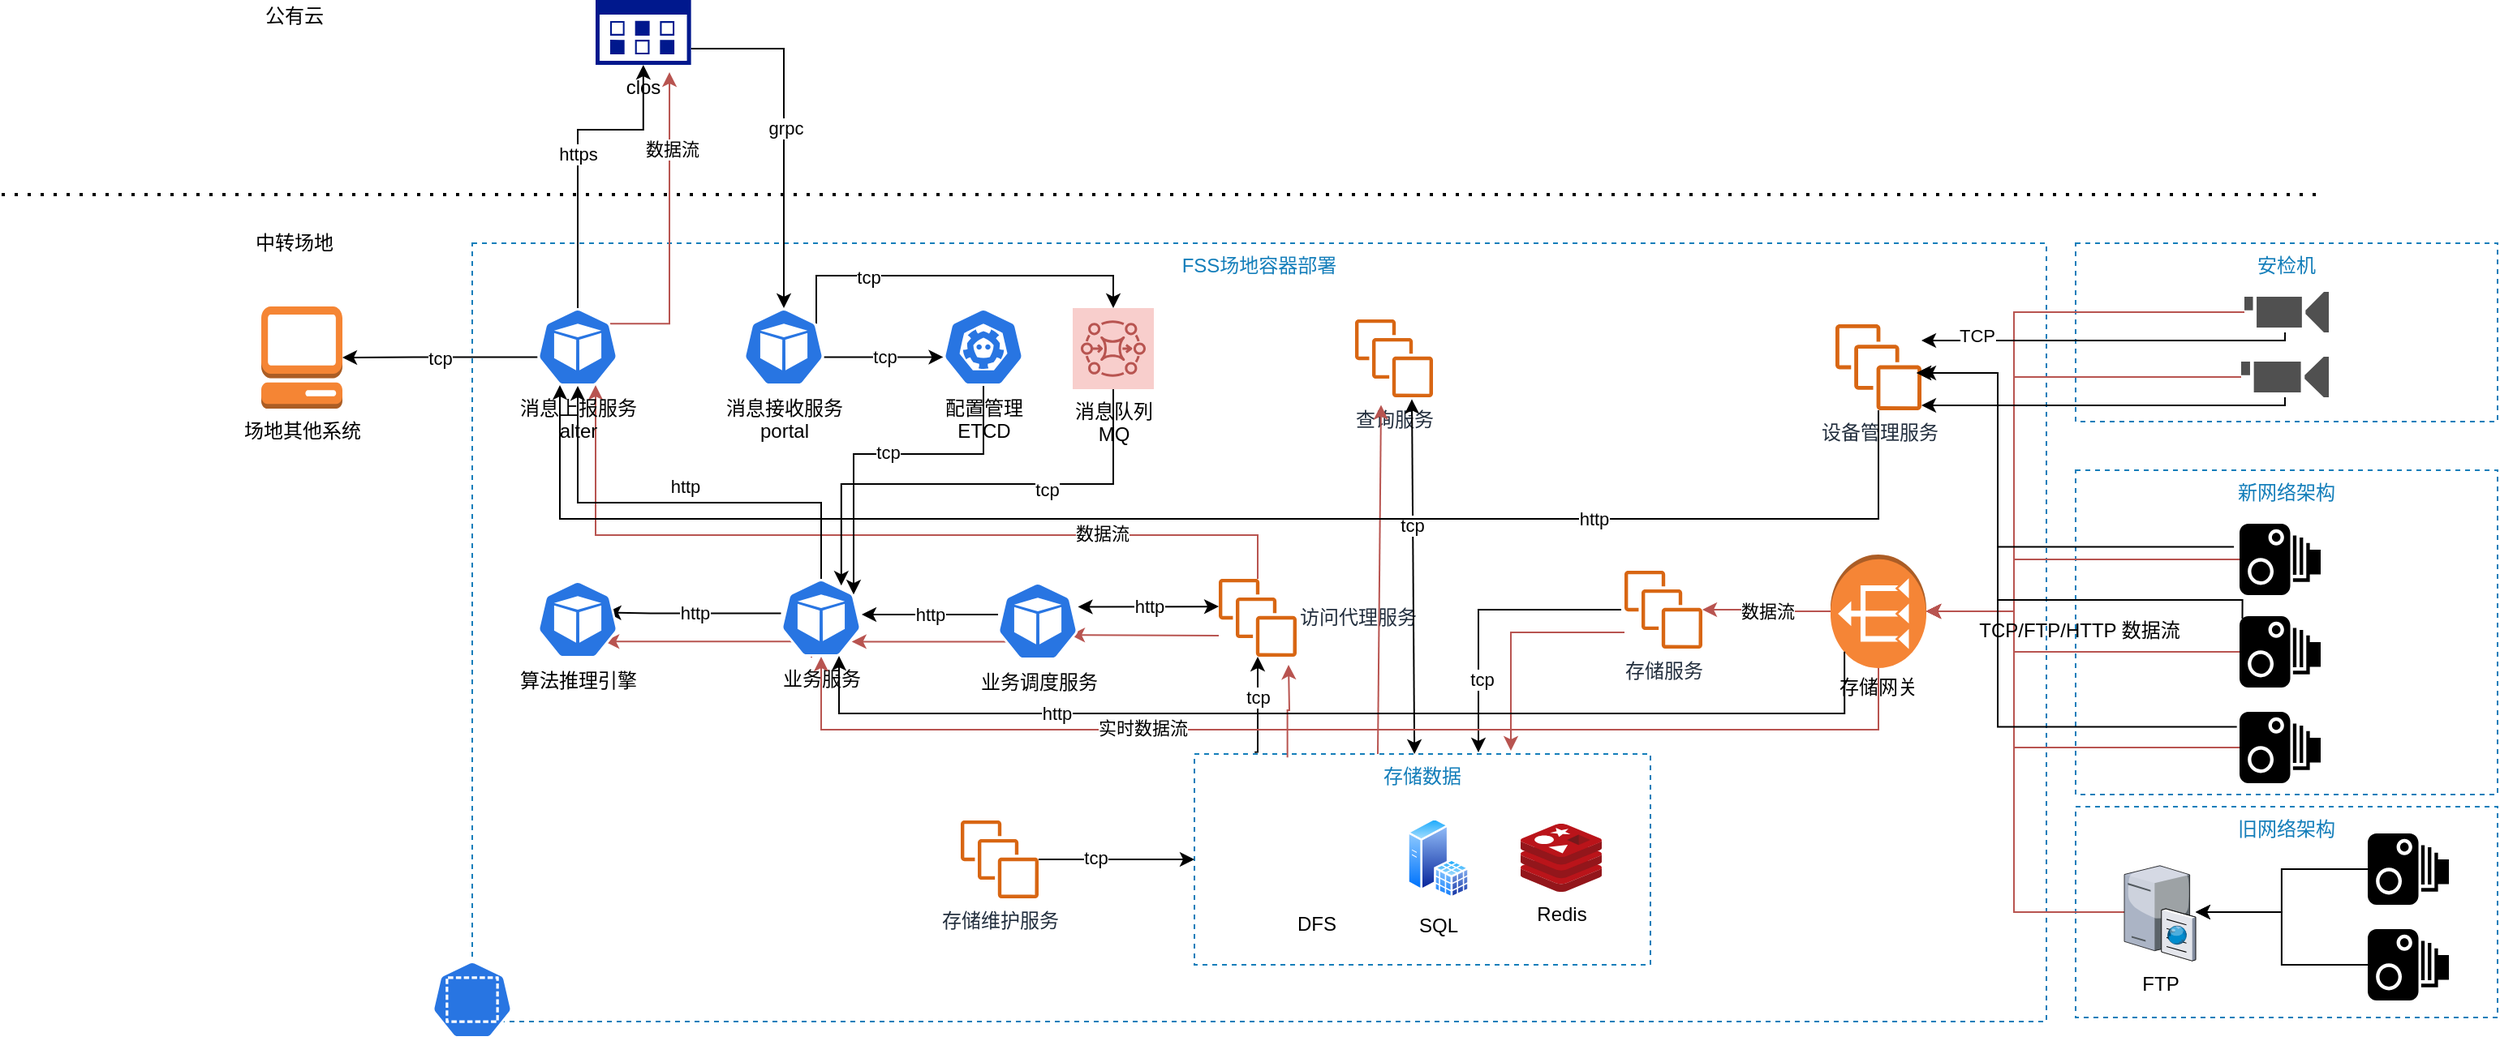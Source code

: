 <mxfile version="14.2.9" type="github">
  <diagram id="tSahE8HauLd_56ZxBlCN" name="Page-1">
    <mxGraphModel dx="2075" dy="1857" grid="1" gridSize="10" guides="1" tooltips="1" connect="1" arrows="1" fold="1" page="1" pageScale="1" pageWidth="827" pageHeight="1169" math="0" shadow="0">
      <root>
        <mxCell id="0" />
        <mxCell id="1" parent="0" />
        <mxCell id="pSXNC7oPqVaKM3YzNo9T-1" value="FSS场地容器部署" style="fillColor=none;strokeColor=#147EBA;dashed=1;verticalAlign=top;fontStyle=0;fontColor=#147EBA;" parent="1" vertex="1">
          <mxGeometry x="90" y="-890" width="970" height="480" as="geometry" />
        </mxCell>
        <mxCell id="pSXNC7oPqVaKM3YzNo9T-64" value="安检机" style="fillColor=none;strokeColor=#147EBA;dashed=1;verticalAlign=top;fontStyle=0;fontColor=#147EBA;" parent="1" vertex="1">
          <mxGeometry x="1078" y="-890" width="260" height="110" as="geometry" />
        </mxCell>
        <mxCell id="pSXNC7oPqVaKM3YzNo9T-90" value="存储数据" style="fillColor=none;strokeColor=#147EBA;dashed=1;verticalAlign=top;fontStyle=0;fontColor=#147EBA;" parent="1" vertex="1">
          <mxGeometry x="535" y="-575" width="281" height="130" as="geometry" />
        </mxCell>
        <mxCell id="pSXNC7oPqVaKM3YzNo9T-49" value="旧网络架构" style="fillColor=none;strokeColor=#147EBA;dashed=1;verticalAlign=top;fontStyle=0;fontColor=#147EBA;" parent="1" vertex="1">
          <mxGeometry x="1078" y="-542.5" width="260" height="130" as="geometry" />
        </mxCell>
        <mxCell id="pSXNC7oPqVaKM3YzNo9T-48" value="新网络架构" style="fillColor=none;strokeColor=#147EBA;dashed=1;verticalAlign=top;fontStyle=0;fontColor=#147EBA;" parent="1" vertex="1">
          <mxGeometry x="1078" y="-750" width="260" height="200" as="geometry" />
        </mxCell>
        <mxCell id="pSXNC7oPqVaKM3YzNo9T-2" value="" style="endArrow=none;dashed=1;html=1;dashPattern=1 3;strokeWidth=2;" parent="1" edge="1">
          <mxGeometry width="50" height="50" relative="1" as="geometry">
            <mxPoint x="-200" y="-920" as="sourcePoint" />
            <mxPoint x="1230" y="-920" as="targetPoint" />
          </mxGeometry>
        </mxCell>
        <mxCell id="pSXNC7oPqVaKM3YzNo9T-99" style="edgeStyle=orthogonalEdgeStyle;rounded=0;orthogonalLoop=1;jettySize=auto;html=1;entryX=0.5;entryY=0;entryDx=0;entryDy=0;entryPerimeter=0;" parent="1" source="pSXNC7oPqVaKM3YzNo9T-9" target="pSXNC7oPqVaKM3YzNo9T-16" edge="1">
          <mxGeometry relative="1" as="geometry">
            <Array as="points">
              <mxPoint x="282" y="-1010" />
            </Array>
          </mxGeometry>
        </mxCell>
        <mxCell id="pSXNC7oPqVaKM3YzNo9T-120" value="grpc" style="edgeLabel;html=1;align=center;verticalAlign=middle;resizable=0;points=[];" parent="pSXNC7oPqVaKM3YzNo9T-99" vertex="1" connectable="0">
          <mxGeometry x="-0.03" y="1" relative="1" as="geometry">
            <mxPoint as="offset" />
          </mxGeometry>
        </mxCell>
        <mxCell id="pSXNC7oPqVaKM3YzNo9T-9" value="clos" style="aspect=fixed;pointerEvents=1;shadow=0;dashed=0;html=1;strokeColor=none;labelPosition=center;verticalLabelPosition=bottom;verticalAlign=top;align=center;fillColor=#00188D;shape=mxgraph.mscae.enterprise.management_console;" parent="1" vertex="1">
          <mxGeometry x="166" y="-1040" width="58.82" height="40" as="geometry" />
        </mxCell>
        <mxCell id="pSXNC7oPqVaKM3YzNo9T-53" style="edgeStyle=orthogonalEdgeStyle;rounded=0;orthogonalLoop=1;jettySize=auto;html=1;exitX=0;exitY=0.5;exitDx=0;exitDy=0;exitPerimeter=0;" parent="1" source="pSXNC7oPqVaKM3YzNo9T-46" target="pSXNC7oPqVaKM3YzNo9T-52" edge="1">
          <mxGeometry relative="1" as="geometry" />
        </mxCell>
        <mxCell id="pSXNC7oPqVaKM3YzNo9T-46" value="" style="shape=mxgraph.signs.tech.camera_1;html=1;pointerEvents=1;fillColor=#000000;strokeColor=none;verticalLabelPosition=bottom;verticalAlign=top;align=center;" parent="1" vertex="1">
          <mxGeometry x="1258" y="-526" width="50" height="44" as="geometry" />
        </mxCell>
        <mxCell id="pSXNC7oPqVaKM3YzNo9T-54" style="edgeStyle=orthogonalEdgeStyle;rounded=0;orthogonalLoop=1;jettySize=auto;html=1;exitX=0;exitY=0.5;exitDx=0;exitDy=0;exitPerimeter=0;" parent="1" source="pSXNC7oPqVaKM3YzNo9T-47" target="pSXNC7oPqVaKM3YzNo9T-52" edge="1">
          <mxGeometry relative="1" as="geometry" />
        </mxCell>
        <mxCell id="pSXNC7oPqVaKM3YzNo9T-47" value="" style="shape=mxgraph.signs.tech.camera_1;html=1;pointerEvents=1;fillColor=#000000;strokeColor=none;verticalLabelPosition=bottom;verticalAlign=top;align=center;" parent="1" vertex="1">
          <mxGeometry x="1258" y="-467" width="50" height="44" as="geometry" />
        </mxCell>
        <mxCell id="pSXNC7oPqVaKM3YzNo9T-131" style="edgeStyle=orthogonalEdgeStyle;rounded=0;orthogonalLoop=1;jettySize=auto;html=1;entryX=0;entryY=0.5;entryDx=0;entryDy=0;entryPerimeter=0;strokeColor=#b85450;fillColor=#f8cecc;" parent="1" source="pSXNC7oPqVaKM3YzNo9T-52" target="pSXNC7oPqVaKM3YzNo9T-23" edge="1">
          <mxGeometry relative="1" as="geometry">
            <Array as="points">
              <mxPoint x="1040" y="-478" />
              <mxPoint x="1040" y="-663" />
            </Array>
          </mxGeometry>
        </mxCell>
        <mxCell id="pSXNC7oPqVaKM3YzNo9T-52" value="FTP" style="verticalLabelPosition=bottom;aspect=fixed;html=1;verticalAlign=top;strokeColor=none;align=center;outlineConnect=0;shape=mxgraph.citrix.ftp_server;fillColor=#2875E2;" parent="1" vertex="1">
          <mxGeometry x="1108" y="-507.5" width="43.92" height="60" as="geometry" />
        </mxCell>
        <mxCell id="pSXNC7oPqVaKM3YzNo9T-130" style="edgeStyle=orthogonalEdgeStyle;rounded=0;orthogonalLoop=1;jettySize=auto;html=1;entryX=0;entryY=0.5;entryDx=0;entryDy=0;entryPerimeter=0;strokeColor=#b85450;fillColor=#f8cecc;" parent="1" source="pSXNC7oPqVaKM3YzNo9T-56" target="pSXNC7oPqVaKM3YzNo9T-23" edge="1">
          <mxGeometry relative="1" as="geometry">
            <Array as="points">
              <mxPoint x="1040" y="-848" />
              <mxPoint x="1040" y="-663" />
            </Array>
          </mxGeometry>
        </mxCell>
        <mxCell id="pSXNC7oPqVaKM3YzNo9T-56" value="" style="pointerEvents=1;shadow=0;dashed=0;html=1;strokeColor=none;fillColor=#505050;labelPosition=center;verticalLabelPosition=bottom;verticalAlign=top;outlineConnect=0;align=center;shape=mxgraph.office.devices.video_camera;" parent="1" vertex="1">
          <mxGeometry x="1182" y="-860" width="52" height="25" as="geometry" />
        </mxCell>
        <mxCell id="pSXNC7oPqVaKM3YzNo9T-129" style="edgeStyle=orthogonalEdgeStyle;rounded=0;orthogonalLoop=1;jettySize=auto;html=1;entryX=0;entryY=0.5;entryDx=0;entryDy=0;entryPerimeter=0;strokeColor=#b85450;fillColor=#f8cecc;" parent="1" source="pSXNC7oPqVaKM3YzNo9T-65" target="pSXNC7oPqVaKM3YzNo9T-23" edge="1">
          <mxGeometry relative="1" as="geometry">
            <Array as="points">
              <mxPoint x="1040" y="-808" />
              <mxPoint x="1040" y="-663" />
            </Array>
          </mxGeometry>
        </mxCell>
        <mxCell id="pSXNC7oPqVaKM3YzNo9T-65" value="" style="pointerEvents=1;shadow=0;dashed=0;html=1;strokeColor=none;fillColor=#505050;labelPosition=center;verticalLabelPosition=bottom;verticalAlign=top;outlineConnect=0;align=center;shape=mxgraph.office.devices.video_camera;" parent="1" vertex="1">
          <mxGeometry x="1180" y="-820" width="54" height="25" as="geometry" />
        </mxCell>
        <mxCell id="pSXNC7oPqVaKM3YzNo9T-39" style="edgeStyle=orthogonalEdgeStyle;rounded=0;orthogonalLoop=1;jettySize=auto;html=1;exitX=0;exitY=0.5;exitDx=0;exitDy=0;exitPerimeter=0;entryX=0;entryY=0.5;entryDx=0;entryDy=0;entryPerimeter=0;fillColor=#f8cecc;strokeColor=#b85450;" parent="1" source="pSXNC7oPqVaKM3YzNo9T-19" target="pSXNC7oPqVaKM3YzNo9T-23" edge="1">
          <mxGeometry x="-210" y="-890" as="geometry">
            <Array as="points">
              <mxPoint x="1040" y="-638" />
              <mxPoint x="1040" y="-663" />
            </Array>
          </mxGeometry>
        </mxCell>
        <mxCell id="pSXNC7oPqVaKM3YzNo9T-19" value="" style="shape=mxgraph.signs.tech.camera_1;html=1;pointerEvents=1;fillColor=#000000;strokeColor=none;verticalLabelPosition=bottom;verticalAlign=top;align=center;" parent="1" vertex="1">
          <mxGeometry x="1179" y="-660" width="50" height="44" as="geometry" />
        </mxCell>
        <mxCell id="pSXNC7oPqVaKM3YzNo9T-38" style="edgeStyle=orthogonalEdgeStyle;rounded=0;orthogonalLoop=1;jettySize=auto;html=1;exitX=0;exitY=0.5;exitDx=0;exitDy=0;exitPerimeter=0;entryX=0;entryY=0.5;entryDx=0;entryDy=0;entryPerimeter=0;fillColor=#f8cecc;strokeColor=#b85450;" parent="1" source="pSXNC7oPqVaKM3YzNo9T-21" target="pSXNC7oPqVaKM3YzNo9T-23" edge="1">
          <mxGeometry x="-210" y="-890" as="geometry">
            <Array as="points">
              <mxPoint x="1040" y="-579" />
              <mxPoint x="1040" y="-663" />
            </Array>
          </mxGeometry>
        </mxCell>
        <mxCell id="pSXNC7oPqVaKM3YzNo9T-21" value="" style="shape=mxgraph.signs.tech.camera_1;html=1;pointerEvents=1;fillColor=#000000;strokeColor=none;verticalLabelPosition=bottom;verticalAlign=top;align=center;" parent="1" vertex="1">
          <mxGeometry x="1179" y="-601" width="50" height="44" as="geometry" />
        </mxCell>
        <mxCell id="pSXNC7oPqVaKM3YzNo9T-37" style="edgeStyle=orthogonalEdgeStyle;rounded=0;orthogonalLoop=1;jettySize=auto;html=1;exitX=0;exitY=0.5;exitDx=0;exitDy=0;exitPerimeter=0;entryX=0;entryY=0.5;entryDx=0;entryDy=0;entryPerimeter=0;fillColor=#f8cecc;strokeColor=#b85450;" parent="1" source="pSXNC7oPqVaKM3YzNo9T-22" target="pSXNC7oPqVaKM3YzNo9T-23" edge="1">
          <mxGeometry x="-210" y="-890" as="geometry">
            <Array as="points">
              <mxPoint x="1040" y="-695" />
              <mxPoint x="1040" y="-663" />
            </Array>
          </mxGeometry>
        </mxCell>
        <mxCell id="pSXNC7oPqVaKM3YzNo9T-22" value="" style="shape=mxgraph.signs.tech.camera_1;html=1;pointerEvents=1;fillColor=#000000;strokeColor=none;verticalLabelPosition=bottom;verticalAlign=top;align=center;" parent="1" vertex="1">
          <mxGeometry x="1179" y="-717" width="50" height="44" as="geometry" />
        </mxCell>
        <mxCell id="pSXNC7oPqVaKM3YzNo9T-33" value="数据流" style="edgeStyle=orthogonalEdgeStyle;rounded=0;orthogonalLoop=1;jettySize=auto;html=1;exitX=1;exitY=0.5;exitDx=0;exitDy=0;exitPerimeter=0;fillColor=#f8cecc;strokeColor=#b85450;" parent="1" source="pSXNC7oPqVaKM3YzNo9T-23" target="pSXNC7oPqVaKM3YzNo9T-27" edge="1">
          <mxGeometry x="-210" y="-915" as="geometry" />
        </mxCell>
        <mxCell id="pSXNC7oPqVaKM3YzNo9T-91" style="edgeStyle=orthogonalEdgeStyle;rounded=0;orthogonalLoop=1;jettySize=auto;html=1;exitX=-0.042;exitY=0.5;exitDx=0;exitDy=0;exitPerimeter=0;" parent="1" source="pSXNC7oPqVaKM3YzNo9T-27" edge="1">
          <mxGeometry relative="1" as="geometry">
            <mxPoint x="710" y="-576" as="targetPoint" />
            <Array as="points">
              <mxPoint x="710" y="-664" />
              <mxPoint x="710" y="-576" />
            </Array>
          </mxGeometry>
        </mxCell>
        <mxCell id="pSXNC7oPqVaKM3YzNo9T-117" value="tcp" style="edgeLabel;html=1;align=center;verticalAlign=middle;resizable=0;points=[];" parent="pSXNC7oPqVaKM3YzNo9T-91" vertex="1" connectable="0">
          <mxGeometry x="0.482" y="2" relative="1" as="geometry">
            <mxPoint as="offset" />
          </mxGeometry>
        </mxCell>
        <mxCell id="pSXNC7oPqVaKM3YzNo9T-102" style="edgeStyle=orthogonalEdgeStyle;rounded=0;orthogonalLoop=1;jettySize=auto;html=1;fillColor=#f8cecc;strokeColor=#b85450;" parent="1" source="pSXNC7oPqVaKM3YzNo9T-27" edge="1">
          <mxGeometry relative="1" as="geometry">
            <mxPoint x="730" y="-577" as="targetPoint" />
            <Array as="points">
              <mxPoint x="730" y="-650" />
              <mxPoint x="730" y="-577" />
            </Array>
          </mxGeometry>
        </mxCell>
        <mxCell id="pSXNC7oPqVaKM3YzNo9T-27" value="存储服务" style="outlineConnect=0;fontColor=#232F3E;gradientColor=none;fillColor=#D86613;strokeColor=none;dashed=0;verticalLabelPosition=bottom;verticalAlign=top;align=center;html=1;fontSize=12;fontStyle=0;aspect=fixed;pointerEvents=1;shape=mxgraph.aws4.instances;" parent="1" vertex="1">
          <mxGeometry x="800" y="-688" width="48" height="48" as="geometry" />
        </mxCell>
        <mxCell id="pSXNC7oPqVaKM3YzNo9T-34" value="Redis" style="aspect=fixed;html=1;points=[];align=center;image;fontSize=12;image=img/lib/mscae/Cache_Redis_Product.svg;strokeColor=#6C8EBF;fillColor=#2875E2;" parent="1" vertex="1">
          <mxGeometry x="736" y="-532" width="50" height="42" as="geometry" />
        </mxCell>
        <mxCell id="pSXNC7oPqVaKM3YzNo9T-35" value="SQL" style="aspect=fixed;perimeter=ellipsePerimeter;html=1;align=center;shadow=0;dashed=0;spacingTop=3;image;image=img/lib/active_directory/sql_server.svg;strokeColor=#6C8EBF;fillColor=#2875E2;" parent="1" vertex="1">
          <mxGeometry x="666" y="-536" width="38.5" height="50" as="geometry" />
        </mxCell>
        <mxCell id="pSXNC7oPqVaKM3YzNo9T-36" value="DFS" style="shape=image;html=1;verticalAlign=top;verticalLabelPosition=bottom;labelBackgroundColor=#ffffff;imageAspect=0;aspect=fixed;image=https://cdn4.iconfinder.com/data/icons/humility-icons-MERGE/48x48/filesystems/gnome-fs-directory-visiting.png;strokeColor=#6C8EBF;fillColor=#2875E2;" parent="1" vertex="1">
          <mxGeometry x="586" y="-532" width="48" height="48" as="geometry" />
        </mxCell>
        <mxCell id="pSXNC7oPqVaKM3YzNo9T-41" value="" style="group" parent="1" vertex="1" connectable="0">
          <mxGeometry x="926" y="-698" width="60" height="92" as="geometry" />
        </mxCell>
        <mxCell id="pSXNC7oPqVaKM3YzNo9T-23" value="" style="outlineConnect=0;dashed=0;verticalLabelPosition=top;verticalAlign=bottom;align=center;html=1;shape=mxgraph.aws3.vpc_nat_gateway;fillColor=#F58536;gradientColor=none;strokeColor=#6C8EBF;rotation=-180;labelPosition=center;" parent="pSXNC7oPqVaKM3YzNo9T-41" vertex="1">
          <mxGeometry x="1" width="59" height="70" as="geometry" />
        </mxCell>
        <mxCell id="pSXNC7oPqVaKM3YzNo9T-28" value="存储网关" style="text;html=1;align=center;verticalAlign=middle;resizable=0;points=[];autosize=1;" parent="pSXNC7oPqVaKM3YzNo9T-41" vertex="1">
          <mxGeometry y="72" width="60" height="20" as="geometry" />
        </mxCell>
        <mxCell id="pSXNC7oPqVaKM3YzNo9T-63" value="TCP/FTP/HTTP 数据流" style="text;html=1;align=center;verticalAlign=middle;resizable=0;points=[];autosize=1;" parent="1" vertex="1">
          <mxGeometry x="1010" y="-661" width="140" height="20" as="geometry" />
        </mxCell>
        <mxCell id="pSXNC7oPqVaKM3YzNo9T-126" style="edgeStyle=orthogonalEdgeStyle;rounded=0;orthogonalLoop=1;jettySize=auto;html=1;entryX=0.72;entryY=0.99;entryDx=0;entryDy=0;entryPerimeter=0;strokeColor=#b85450;fillColor=#f8cecc;" parent="1" source="pSXNC7oPqVaKM3YzNo9T-75" target="pSXNC7oPqVaKM3YzNo9T-94" edge="1">
          <mxGeometry relative="1" as="geometry">
            <Array as="points">
              <mxPoint x="574" y="-710" />
              <mxPoint x="166" y="-710" />
            </Array>
          </mxGeometry>
        </mxCell>
        <mxCell id="pSXNC7oPqVaKM3YzNo9T-127" value="数据流" style="edgeLabel;html=1;align=center;verticalAlign=middle;resizable=0;points=[];" parent="pSXNC7oPqVaKM3YzNo9T-126" vertex="1" connectable="0">
          <mxGeometry x="-0.534" y="-1" relative="1" as="geometry">
            <mxPoint as="offset" />
          </mxGeometry>
        </mxCell>
        <mxCell id="pSXNC7oPqVaKM3YzNo9T-75" value="访问代理服务" style="outlineConnect=0;fontColor=#232F3E;gradientColor=none;fillColor=#D86613;strokeColor=none;dashed=0;verticalLabelPosition=middle;verticalAlign=middle;align=left;html=1;fontSize=12;fontStyle=0;aspect=fixed;pointerEvents=1;shape=mxgraph.aws4.instances;labelPosition=right;" parent="1" vertex="1">
          <mxGeometry x="550" y="-683" width="48" height="48" as="geometry" />
        </mxCell>
        <mxCell id="pSXNC7oPqVaKM3YzNo9T-10" value="场地其他系统" style="outlineConnect=0;dashed=0;verticalLabelPosition=bottom;verticalAlign=top;align=center;html=1;shape=mxgraph.aws3.management_console;fillColor=#F58534;gradientColor=none;" parent="1" vertex="1">
          <mxGeometry x="-40" y="-851" width="50" height="63" as="geometry" />
        </mxCell>
        <mxCell id="pSXNC7oPqVaKM3YzNo9T-98" value="https" style="edgeStyle=orthogonalEdgeStyle;rounded=0;orthogonalLoop=1;jettySize=auto;html=1;exitX=0.5;exitY=0;exitDx=0;exitDy=0;exitPerimeter=0;entryX=0.5;entryY=1;entryDx=0;entryDy=0;entryPerimeter=0;" parent="1" source="pSXNC7oPqVaKM3YzNo9T-94" target="pSXNC7oPqVaKM3YzNo9T-9" edge="1">
          <mxGeometry relative="1" as="geometry">
            <Array as="points">
              <mxPoint x="155" y="-960" />
              <mxPoint x="195" y="-960" />
            </Array>
          </mxGeometry>
        </mxCell>
        <mxCell id="pSXNC7oPqVaKM3YzNo9T-100" style="edgeStyle=orthogonalEdgeStyle;rounded=0;orthogonalLoop=1;jettySize=auto;html=1;exitX=0.9;exitY=0.2;exitDx=0;exitDy=0;exitPerimeter=0;entryX=0.774;entryY=1.114;entryDx=0;entryDy=0;entryPerimeter=0;fillColor=#f8cecc;strokeColor=#b85450;" parent="1" source="pSXNC7oPqVaKM3YzNo9T-94" target="pSXNC7oPqVaKM3YzNo9T-9" edge="1">
          <mxGeometry relative="1" as="geometry">
            <Array as="points">
              <mxPoint x="212" y="-840" />
            </Array>
          </mxGeometry>
        </mxCell>
        <mxCell id="pSXNC7oPqVaKM3YzNo9T-101" value="数据流" style="edgeLabel;html=1;align=center;verticalAlign=middle;resizable=0;points=[];" parent="pSXNC7oPqVaKM3YzNo9T-100" vertex="1" connectable="0">
          <mxGeometry x="0.507" y="-1" relative="1" as="geometry">
            <mxPoint as="offset" />
          </mxGeometry>
        </mxCell>
        <mxCell id="pSXNC7oPqVaKM3YzNo9T-106" style="edgeStyle=orthogonalEdgeStyle;rounded=0;orthogonalLoop=1;jettySize=auto;html=1;exitX=0.5;exitY=1;exitDx=0;exitDy=0;exitPerimeter=0;strokeColor=#000000;entryX=0.748;entryY=0.086;entryDx=0;entryDy=0;entryPerimeter=0;" parent="1" source="pSXNC7oPqVaKM3YzNo9T-18" target="pSXNC7oPqVaKM3YzNo9T-5" edge="1">
          <mxGeometry relative="1" as="geometry">
            <mxPoint x="320" y="-690" as="targetPoint" />
          </mxGeometry>
        </mxCell>
        <mxCell id="pSXNC7oPqVaKM3YzNo9T-121" value="tcp" style="edgeLabel;html=1;align=center;verticalAlign=middle;resizable=0;points=[];" parent="pSXNC7oPqVaKM3YzNo9T-106" vertex="1" connectable="0">
          <mxGeometry x="-0.308" y="3" relative="1" as="geometry">
            <mxPoint as="offset" />
          </mxGeometry>
        </mxCell>
        <mxCell id="pSXNC7oPqVaKM3YzNo9T-109" value="tcp" style="edgeStyle=orthogonalEdgeStyle;rounded=0;orthogonalLoop=1;jettySize=auto;html=1;strokeColor=#000000;exitX=0.132;exitY=-0.009;exitDx=0;exitDy=0;exitPerimeter=0;" parent="1" source="pSXNC7oPqVaKM3YzNo9T-90" target="pSXNC7oPqVaKM3YzNo9T-75" edge="1">
          <mxGeometry x="0.176" relative="1" as="geometry">
            <mxPoint x="574" y="-601" as="sourcePoint" />
            <Array as="points">
              <mxPoint x="574" y="-576" />
            </Array>
            <mxPoint as="offset" />
          </mxGeometry>
        </mxCell>
        <mxCell id="pSXNC7oPqVaKM3YzNo9T-113" style="edgeStyle=orthogonalEdgeStyle;rounded=0;orthogonalLoop=1;jettySize=auto;html=1;strokeColor=#b85450;fillColor=#f8cecc;exitX=0.204;exitY=0.016;exitDx=0;exitDy=0;exitPerimeter=0;" parent="1" source="pSXNC7oPqVaKM3YzNo9T-90" edge="1">
          <mxGeometry relative="1" as="geometry">
            <mxPoint x="593" y="-601" as="sourcePoint" />
            <mxPoint x="593" y="-630" as="targetPoint" />
            <Array as="points" />
          </mxGeometry>
        </mxCell>
        <mxCell id="pSXNC7oPqVaKM3YzNo9T-114" value="http" style="endArrow=classic;startArrow=classic;html=1;strokeColor=#000000;exitX=0.995;exitY=0.63;exitDx=0;exitDy=0;exitPerimeter=0;" parent="1" edge="1">
          <mxGeometry width="50" height="50" relative="1" as="geometry">
            <mxPoint x="463.25" y="-665.76" as="sourcePoint" />
            <mxPoint x="550.034" y="-665.948" as="targetPoint" />
          </mxGeometry>
        </mxCell>
        <mxCell id="pSXNC7oPqVaKM3YzNo9T-115" style="edgeStyle=orthogonalEdgeStyle;rounded=0;orthogonalLoop=1;jettySize=auto;html=1;strokeColor=#b85450;fillColor=#f8cecc;entryX=0.9;entryY=0.2;entryDx=0;entryDy=0;entryPerimeter=0;" parent="1" edge="1">
          <mxGeometry relative="1" as="geometry">
            <mxPoint x="550" y="-648" as="sourcePoint" />
            <mxPoint x="458.5" y="-648.4" as="targetPoint" />
            <Array as="points">
              <mxPoint x="550" y="-648" />
            </Array>
          </mxGeometry>
        </mxCell>
        <mxCell id="pSXNC7oPqVaKM3YzNo9T-6" value="" style="html=1;dashed=0;whitespace=wrap;fillColor=#2875E2;strokeColor=#ffffff;points=[[0.005,0.63,0],[0.1,0.2,0],[0.9,0.2,0],[0.5,0,0],[0.995,0.63,0],[0.72,0.99,0],[0.5,1,0],[0.28,0.99,0]];shape=mxgraph.kubernetes.icon;prIcon=ns" parent="1" vertex="1">
          <mxGeometry x="60" y="-447.5" width="60" height="48" as="geometry" />
        </mxCell>
        <mxCell id="pSXNC7oPqVaKM3YzNo9T-18" value="消息队列&lt;br&gt;MQ" style="points=[[0,0,0],[0.25,0,0],[0.5,0,0],[0.75,0,0],[1,0,0],[0,1,0],[0.25,1,0],[0.5,1,0],[0.75,1,0],[1,1,0],[0,0.25,0],[0,0.5,0],[0,0.75,0],[1,0.25,0],[1,0.5,0],[1,0.75,0]];outlineConnect=0;gradientDirection=north;dashed=0;verticalLabelPosition=bottom;verticalAlign=top;align=center;html=1;fontSize=12;fontStyle=0;aspect=fixed;shape=mxgraph.aws4.resourceIcon;resIcon=mxgraph.aws4.mq;strokeColor=#b85450;fillColor=#f8cecc;" parent="1" vertex="1">
          <mxGeometry x="460" y="-850" width="50" height="50" as="geometry" />
        </mxCell>
        <mxCell id="pSXNC7oPqVaKM3YzNo9T-97" style="edgeStyle=orthogonalEdgeStyle;rounded=0;orthogonalLoop=1;jettySize=auto;html=1;" parent="1" source="pSXNC7oPqVaKM3YzNo9T-5" target="pSXNC7oPqVaKM3YzNo9T-94" edge="1">
          <mxGeometry x="-70" y="-890" as="geometry">
            <Array as="points">
              <mxPoint x="305" y="-730" />
              <mxPoint x="155" y="-730" />
            </Array>
          </mxGeometry>
        </mxCell>
        <mxCell id="pSXNC7oPqVaKM3YzNo9T-119" value="http" style="edgeLabel;html=1;align=center;verticalAlign=middle;resizable=0;points=[];" parent="pSXNC7oPqVaKM3YzNo9T-97" vertex="1" connectable="0">
          <mxGeometry x="0.009" y="3" relative="1" as="geometry">
            <mxPoint x="4" y="-13" as="offset" />
          </mxGeometry>
        </mxCell>
        <mxCell id="pSXNC7oPqVaKM3YzNo9T-124" style="edgeStyle=orthogonalEdgeStyle;rounded=0;orthogonalLoop=1;jettySize=auto;html=1;exitX=0.28;exitY=0.99;exitDx=0;exitDy=0;exitPerimeter=0;entryX=0.732;entryY=0.763;entryDx=0;entryDy=0;entryPerimeter=0;strokeColor=#b85450;fillColor=#f8cecc;" parent="1" edge="1">
          <mxGeometry x="-70" y="-878" as="geometry">
            <mxPoint x="299" y="-634.48" as="sourcePoint" />
            <mxPoint x="171.6" y="-644.376" as="targetPoint" />
            <Array as="points">
              <mxPoint x="299" y="-644" />
            </Array>
          </mxGeometry>
        </mxCell>
        <mxCell id="pSXNC7oPqVaKM3YzNo9T-5" value="业务服务" style="html=1;dashed=0;whitespace=wrap;fillColor=#2875E2;strokeColor=#ffffff;points=[[0.005,0.63,0],[0.1,0.2,0],[0.9,0.2,0],[0.5,0,0],[0.995,0.63,0],[0.72,0.99,0],[0.5,1,0],[0.28,0.99,0]];shape=mxgraph.kubernetes.icon;prIcon=pod;labelPosition=center;verticalLabelPosition=bottom;align=center;verticalAlign=top;" parent="1" vertex="1">
          <mxGeometry x="280" y="-683" width="50" height="48" as="geometry" />
        </mxCell>
        <mxCell id="pSXNC7oPqVaKM3YzNo9T-86" value="http" style="edgeStyle=orthogonalEdgeStyle;rounded=0;orthogonalLoop=1;jettySize=auto;html=1;exitX=0.005;exitY=0.63;exitDx=0;exitDy=0;exitPerimeter=0;entryX=0.856;entryY=0.598;entryDx=0;entryDy=0;entryPerimeter=0;" parent="1" edge="1">
          <mxGeometry x="-210" y="-888" as="geometry">
            <mxPoint x="280.25" y="-661.76" as="sourcePoint" />
            <mxPoint x="172.8" y="-662.296" as="targetPoint" />
            <Array as="points">
              <mxPoint x="200" y="-662" />
              <mxPoint x="200" y="-662" />
            </Array>
          </mxGeometry>
        </mxCell>
        <mxCell id="pSXNC7oPqVaKM3YzNo9T-123" style="edgeStyle=orthogonalEdgeStyle;rounded=0;orthogonalLoop=1;jettySize=auto;html=1;exitX=0.28;exitY=0.99;exitDx=0;exitDy=0;exitPerimeter=0;entryX=0.877;entryY=0.806;entryDx=0;entryDy=0;entryPerimeter=0;strokeColor=#b85450;fillColor=#f8cecc;" parent="1" source="pSXNC7oPqVaKM3YzNo9T-80" target="pSXNC7oPqVaKM3YzNo9T-5" edge="1">
          <mxGeometry x="-70" y="-879" as="geometry">
            <Array as="points">
              <mxPoint x="427" y="-644" />
            </Array>
          </mxGeometry>
        </mxCell>
        <mxCell id="pSXNC7oPqVaKM3YzNo9T-80" value="业务调度服务" style="html=1;dashed=0;whitespace=wrap;fillColor=#2875E2;strokeColor=#ffffff;points=[[0.005,0.63,0],[0.1,0.2,0],[0.9,0.2,0],[0.5,0,0],[0.995,0.63,0],[0.72,0.99,0],[0.5,1,0],[0.28,0.99,0]];shape=mxgraph.kubernetes.icon;prIcon=pod;labelPosition=center;verticalLabelPosition=bottom;align=center;verticalAlign=top;" parent="1" vertex="1">
          <mxGeometry x="413.5" y="-681" width="50" height="48" as="geometry" />
        </mxCell>
        <mxCell id="pSXNC7oPqVaKM3YzNo9T-82" value="http" style="edgeStyle=orthogonalEdgeStyle;rounded=0;orthogonalLoop=1;jettySize=auto;html=1;" parent="1" edge="1">
          <mxGeometry x="-210" y="-889" as="geometry">
            <mxPoint x="414" y="-661" as="sourcePoint" />
            <mxPoint x="330" y="-661" as="targetPoint" />
            <Array as="points">
              <mxPoint x="330" y="-661" />
            </Array>
          </mxGeometry>
        </mxCell>
        <mxCell id="pSXNC7oPqVaKM3YzNo9T-93" style="edgeStyle=orthogonalEdgeStyle;rounded=0;orthogonalLoop=1;jettySize=auto;html=1;entryX=0;entryY=0.5;entryDx=0;entryDy=0;" parent="1" source="pSXNC7oPqVaKM3YzNo9T-43" target="pSXNC7oPqVaKM3YzNo9T-90" edge="1">
          <mxGeometry x="-70" y="-878" as="geometry" />
        </mxCell>
        <mxCell id="pSXNC7oPqVaKM3YzNo9T-116" value="tcp" style="edgeLabel;html=1;align=center;verticalAlign=middle;resizable=0;points=[];" parent="pSXNC7oPqVaKM3YzNo9T-93" vertex="1" connectable="0">
          <mxGeometry x="-0.271" y="-4" relative="1" as="geometry">
            <mxPoint y="-5" as="offset" />
          </mxGeometry>
        </mxCell>
        <mxCell id="pSXNC7oPqVaKM3YzNo9T-43" value="存储维护服务" style="outlineConnect=0;fontColor=#232F3E;gradientColor=none;fillColor=#D86613;strokeColor=none;dashed=0;verticalLabelPosition=bottom;verticalAlign=top;align=center;html=1;fontSize=12;fontStyle=0;aspect=fixed;pointerEvents=1;shape=mxgraph.aws4.instances;" parent="1" vertex="1">
          <mxGeometry x="391" y="-534" width="48" height="48" as="geometry" />
        </mxCell>
        <mxCell id="pSXNC7oPqVaKM3YzNo9T-42" value="查询服务" style="outlineConnect=0;fontColor=#232F3E;gradientColor=none;fillColor=#D86613;strokeColor=none;dashed=0;verticalLabelPosition=bottom;verticalAlign=top;align=center;html=1;fontSize=12;fontStyle=0;aspect=fixed;pointerEvents=1;shape=mxgraph.aws4.instances;" parent="1" vertex="1">
          <mxGeometry x="634" y="-843" width="48" height="48" as="geometry" />
        </mxCell>
        <mxCell id="pSXNC7oPqVaKM3YzNo9T-105" style="edgeStyle=orthogonalEdgeStyle;rounded=0;orthogonalLoop=1;jettySize=auto;html=1;entryX=0.9;entryY=0.2;entryDx=0;entryDy=0;entryPerimeter=0;strokeColor=#000000;" parent="1" source="pSXNC7oPqVaKM3YzNo9T-17" target="pSXNC7oPqVaKM3YzNo9T-5" edge="1">
          <mxGeometry x="-70" y="-890" as="geometry">
            <Array as="points">
              <mxPoint x="405" y="-760" />
              <mxPoint x="325" y="-760" />
            </Array>
          </mxGeometry>
        </mxCell>
        <mxCell id="pSXNC7oPqVaKM3YzNo9T-122" value="tcp" style="edgeLabel;html=1;align=center;verticalAlign=middle;resizable=0;points=[];" parent="pSXNC7oPqVaKM3YzNo9T-105" vertex="1" connectable="0">
          <mxGeometry x="-0.026" y="-1" relative="1" as="geometry">
            <mxPoint as="offset" />
          </mxGeometry>
        </mxCell>
        <mxCell id="pSXNC7oPqVaKM3YzNo9T-17" value="配置管理&lt;br&gt;ETCD" style="html=1;dashed=0;whitespace=wrap;fillColor=#2875E2;strokeColor=#ffffff;points=[[0.005,0.63,0],[0.1,0.2,0],[0.9,0.2,0],[0.5,0,0],[0.995,0.63,0],[0.72,0.99,0],[0.5,1,0],[0.28,0.99,0]];shape=mxgraph.kubernetes.icon;prIcon=etcd;labelPosition=center;verticalLabelPosition=bottom;align=center;verticalAlign=top;" parent="1" vertex="1">
          <mxGeometry x="380" y="-850" width="50" height="48" as="geometry" />
        </mxCell>
        <mxCell id="pSXNC7oPqVaKM3YzNo9T-128" value="tcp" style="edgeStyle=orthogonalEdgeStyle;rounded=0;orthogonalLoop=1;jettySize=auto;html=1;exitX=0.005;exitY=0.63;exitDx=0;exitDy=0;exitPerimeter=0;entryX=1;entryY=0.5;entryDx=0;entryDy=0;entryPerimeter=0;strokeColor=#000000;" parent="1" source="pSXNC7oPqVaKM3YzNo9T-94" target="pSXNC7oPqVaKM3YzNo9T-10" edge="1">
          <mxGeometry relative="1" as="geometry" />
        </mxCell>
        <mxCell id="pSXNC7oPqVaKM3YzNo9T-94" value="消息上报服务&lt;br&gt;alter" style="html=1;dashed=0;whitespace=wrap;fillColor=#2875E2;strokeColor=#ffffff;points=[[0.005,0.63,0],[0.1,0.2,0],[0.9,0.2,0],[0.5,0,0],[0.995,0.63,0],[0.72,0.99,0],[0.5,1,0],[0.28,0.99,0]];shape=mxgraph.kubernetes.icon;prIcon=pod;labelPosition=center;verticalLabelPosition=bottom;align=center;verticalAlign=top;" parent="1" vertex="1">
          <mxGeometry x="130" y="-850" width="50" height="48" as="geometry" />
        </mxCell>
        <mxCell id="pSXNC7oPqVaKM3YzNo9T-103" value="tcp" style="edgeStyle=orthogonalEdgeStyle;rounded=0;orthogonalLoop=1;jettySize=auto;html=1;exitX=0.995;exitY=0.63;exitDx=0;exitDy=0;exitPerimeter=0;entryX=0.005;entryY=0.63;entryDx=0;entryDy=0;entryPerimeter=0;strokeColor=#000000;" parent="1" source="pSXNC7oPqVaKM3YzNo9T-16" target="pSXNC7oPqVaKM3YzNo9T-17" edge="1">
          <mxGeometry x="-70" y="-890" as="geometry" />
        </mxCell>
        <mxCell id="pSXNC7oPqVaKM3YzNo9T-104" value="" style="edgeStyle=orthogonalEdgeStyle;rounded=0;orthogonalLoop=1;jettySize=auto;html=1;exitX=0.9;exitY=0.2;exitDx=0;exitDy=0;exitPerimeter=0;entryX=0.5;entryY=0;entryDx=0;entryDy=0;entryPerimeter=0;strokeColor=#000000;" parent="1" source="pSXNC7oPqVaKM3YzNo9T-16" target="pSXNC7oPqVaKM3YzNo9T-18" edge="1">
          <mxGeometry x="-70" y="-890" as="geometry">
            <Array as="points">
              <mxPoint x="302" y="-870" />
              <mxPoint x="485" y="-870" />
            </Array>
          </mxGeometry>
        </mxCell>
        <mxCell id="pSXNC7oPqVaKM3YzNo9T-149" value="tcp" style="edgeLabel;html=1;align=center;verticalAlign=middle;resizable=0;points=[];" parent="pSXNC7oPqVaKM3YzNo9T-104" vertex="1" connectable="0">
          <mxGeometry relative="1" as="geometry">
            <mxPoint x="-55" y="1" as="offset" />
          </mxGeometry>
        </mxCell>
        <mxCell id="pSXNC7oPqVaKM3YzNo9T-16" value="消息接收服务&lt;br&gt;portal" style="html=1;dashed=0;whitespace=wrap;fillColor=#2875E2;strokeColor=#ffffff;points=[[0.005,0.63,0],[0.1,0.2,0],[0.9,0.2,0],[0.5,0,0],[0.995,0.63,0],[0.72,0.99,0],[0.5,1,0],[0.28,0.99,0]];shape=mxgraph.kubernetes.icon;prIcon=pod;labelPosition=center;verticalLabelPosition=bottom;align=center;verticalAlign=top;" parent="1" vertex="1">
          <mxGeometry x="257" y="-850" width="50" height="48" as="geometry" />
        </mxCell>
        <mxCell id="pSXNC7oPqVaKM3YzNo9T-110" value="" style="endArrow=classic;startArrow=classic;html=1;strokeColor=#000000;exitX=0.444;exitY=-0.009;exitDx=0;exitDy=0;exitPerimeter=0;" parent="1" edge="1">
          <mxGeometry x="-59.17" y="-888.83" width="50" height="50" as="geometry">
            <mxPoint x="670.594" y="-575.0" as="sourcePoint" />
            <mxPoint x="669.004" y="-793.83" as="targetPoint" />
          </mxGeometry>
        </mxCell>
        <mxCell id="pSXNC7oPqVaKM3YzNo9T-118" value="tcp" style="edgeLabel;html=1;align=center;verticalAlign=middle;resizable=0;points=[];" parent="pSXNC7oPqVaKM3YzNo9T-110" vertex="1" connectable="0">
          <mxGeometry x="0.304" y="1" relative="1" as="geometry">
            <mxPoint y="1" as="offset" />
          </mxGeometry>
        </mxCell>
        <mxCell id="pSXNC7oPqVaKM3YzNo9T-134" value="" style="endArrow=classic;html=1;strokeColor=#b85450;exitX=0.368;exitY=-0.007;exitDx=0;exitDy=0;exitPerimeter=0;entryX=0.133;entryY=1.08;entryDx=0;entryDy=0;entryPerimeter=0;fillColor=#f8cecc;" parent="1" edge="1">
          <mxGeometry width="50" height="50" relative="1" as="geometry">
            <mxPoint x="647.998" y="-575.0" as="sourcePoint" />
            <mxPoint x="649.999" y="-790.25" as="targetPoint" />
          </mxGeometry>
        </mxCell>
        <mxCell id="pSXNC7oPqVaKM3YzNo9T-152" value="算法推理引擎" style="html=1;dashed=0;whitespace=wrap;fillColor=#2875E2;strokeColor=#ffffff;points=[[0.005,0.63,0],[0.1,0.2,0],[0.9,0.2,0],[0.5,0,0],[0.995,0.63,0],[0.72,0.99,0],[0.5,1,0],[0.28,0.99,0]];shape=mxgraph.kubernetes.icon;prIcon=pod;labelPosition=center;verticalLabelPosition=bottom;align=center;verticalAlign=top;" parent="1" vertex="1">
          <mxGeometry x="130" y="-682" width="50" height="48" as="geometry" />
        </mxCell>
        <mxCell id="pSXNC7oPqVaKM3YzNo9T-160" value="公有云" style="text;html=1;align=center;verticalAlign=middle;resizable=0;points=[];autosize=1;" parent="1" vertex="1">
          <mxGeometry x="-45" y="-1040" width="50" height="20" as="geometry" />
        </mxCell>
        <mxCell id="pSXNC7oPqVaKM3YzNo9T-161" value="中转场地" style="text;html=1;align=center;verticalAlign=middle;resizable=0;points=[];autosize=1;" parent="1" vertex="1">
          <mxGeometry x="-50" y="-900" width="60" height="20" as="geometry" />
        </mxCell>
        <mxCell id="L-MzjpFBKSTcS5oksZjh-1" value="设备管理服务" style="outlineConnect=0;fontColor=#232F3E;gradientColor=none;fillColor=#D86613;strokeColor=none;dashed=0;verticalLabelPosition=bottom;verticalAlign=top;align=center;html=1;fontSize=12;fontStyle=0;aspect=fixed;pointerEvents=1;shape=mxgraph.aws4.instances;" vertex="1" parent="1">
          <mxGeometry x="930" y="-840" width="53" height="53" as="geometry" />
        </mxCell>
        <mxCell id="L-MzjpFBKSTcS5oksZjh-11" style="edgeStyle=orthogonalEdgeStyle;rounded=0;orthogonalLoop=1;jettySize=auto;html=1;strokeColor=#b85450;fillColor=#f8cecc;exitX=0.5;exitY=0;exitDx=0;exitDy=0;exitPerimeter=0;entryX=0.5;entryY=1;entryDx=0;entryDy=0;entryPerimeter=0;" edge="1" parent="1" source="pSXNC7oPqVaKM3YzNo9T-23" target="pSXNC7oPqVaKM3YzNo9T-5">
          <mxGeometry relative="1" as="geometry">
            <mxPoint x="602.324" y="-562.92" as="sourcePoint" />
            <mxPoint x="824" y="-772" as="targetPoint" />
            <Array as="points">
              <mxPoint x="957" y="-590" />
              <mxPoint x="305" y="-590" />
            </Array>
          </mxGeometry>
        </mxCell>
        <mxCell id="L-MzjpFBKSTcS5oksZjh-12" value="实时数据流" style="edgeLabel;html=1;align=center;verticalAlign=middle;resizable=0;points=[];" vertex="1" connectable="0" parent="L-MzjpFBKSTcS5oksZjh-11">
          <mxGeometry x="0.263" y="-3" relative="1" as="geometry">
            <mxPoint x="-27.45" y="2" as="offset" />
          </mxGeometry>
        </mxCell>
        <mxCell id="L-MzjpFBKSTcS5oksZjh-14" value="http" style="edgeStyle=orthogonalEdgeStyle;rounded=0;orthogonalLoop=1;jettySize=auto;html=1;exitX=0.855;exitY=0.145;exitDx=0;exitDy=0;exitPerimeter=0;entryX=0.72;entryY=0.99;entryDx=0;entryDy=0;entryPerimeter=0;strokeColor=#000000;" edge="1" parent="1" source="pSXNC7oPqVaKM3YzNo9T-23" target="pSXNC7oPqVaKM3YzNo9T-5">
          <mxGeometry x="0.511" relative="1" as="geometry">
            <mxPoint x="140.25" y="-809.76" as="sourcePoint" />
            <mxPoint x="20" y="-809.5" as="targetPoint" />
            <Array as="points">
              <mxPoint x="936" y="-600" />
              <mxPoint x="316" y="-600" />
            </Array>
            <mxPoint as="offset" />
          </mxGeometry>
        </mxCell>
        <mxCell id="L-MzjpFBKSTcS5oksZjh-17" style="edgeStyle=orthogonalEdgeStyle;rounded=0;orthogonalLoop=1;jettySize=auto;html=1;" edge="1" parent="1" source="pSXNC7oPqVaKM3YzNo9T-65" target="L-MzjpFBKSTcS5oksZjh-1">
          <mxGeometry relative="1" as="geometry">
            <mxPoint x="1268" y="-435" as="sourcePoint" />
            <mxPoint x="1161.92" y="-467.5" as="targetPoint" />
            <Array as="points">
              <mxPoint x="1207" y="-790" />
            </Array>
          </mxGeometry>
        </mxCell>
        <mxCell id="L-MzjpFBKSTcS5oksZjh-18" style="edgeStyle=orthogonalEdgeStyle;rounded=0;orthogonalLoop=1;jettySize=auto;html=1;" edge="1" parent="1" target="L-MzjpFBKSTcS5oksZjh-1">
          <mxGeometry relative="1" as="geometry">
            <mxPoint x="1207.04" y="-835" as="sourcePoint" />
            <mxPoint x="980.004" y="-830" as="targetPoint" />
            <Array as="points">
              <mxPoint x="1207" y="-830" />
            </Array>
          </mxGeometry>
        </mxCell>
        <mxCell id="L-MzjpFBKSTcS5oksZjh-22" value="TCP" style="edgeLabel;html=1;align=center;verticalAlign=middle;resizable=0;points=[];" vertex="1" connectable="0" parent="L-MzjpFBKSTcS5oksZjh-18">
          <mxGeometry x="0.707" y="-3" relative="1" as="geometry">
            <mxPoint as="offset" />
          </mxGeometry>
        </mxCell>
        <mxCell id="L-MzjpFBKSTcS5oksZjh-19" style="edgeStyle=orthogonalEdgeStyle;rounded=0;orthogonalLoop=1;jettySize=auto;html=1;exitX=-0.069;exitY=0.324;exitDx=0;exitDy=0;exitPerimeter=0;" edge="1" parent="1" source="pSXNC7oPqVaKM3YzNo9T-22" target="L-MzjpFBKSTcS5oksZjh-1">
          <mxGeometry relative="1" as="geometry">
            <mxPoint x="1217" y="-785" as="sourcePoint" />
            <mxPoint x="992.962" y="-780" as="targetPoint" />
            <Array as="points">
              <mxPoint x="1030" y="-703" />
              <mxPoint x="1030" y="-810" />
            </Array>
          </mxGeometry>
        </mxCell>
        <mxCell id="L-MzjpFBKSTcS5oksZjh-20" style="edgeStyle=orthogonalEdgeStyle;rounded=0;orthogonalLoop=1;jettySize=auto;html=1;exitX=0.035;exitY=0.035;exitDx=0;exitDy=0;exitPerimeter=0;" edge="1" parent="1" source="pSXNC7oPqVaKM3YzNo9T-19">
          <mxGeometry relative="1" as="geometry">
            <mxPoint x="1185.55" y="-692.744" as="sourcePoint" />
            <mxPoint x="980" y="-810" as="targetPoint" />
            <Array as="points">
              <mxPoint x="1181" y="-670" />
              <mxPoint x="1030" y="-670" />
              <mxPoint x="1030" y="-810" />
            </Array>
          </mxGeometry>
        </mxCell>
        <mxCell id="L-MzjpFBKSTcS5oksZjh-21" style="edgeStyle=orthogonalEdgeStyle;rounded=0;orthogonalLoop=1;jettySize=auto;html=1;exitX=-0.033;exitY=0.209;exitDx=0;exitDy=0;exitPerimeter=0;" edge="1" parent="1" source="pSXNC7oPqVaKM3YzNo9T-21">
          <mxGeometry relative="1" as="geometry">
            <mxPoint x="1191" y="-600" as="sourcePoint" />
            <mxPoint x="980" y="-810" as="targetPoint" />
            <Array as="points">
              <mxPoint x="1030" y="-592" />
              <mxPoint x="1030" y="-810" />
            </Array>
          </mxGeometry>
        </mxCell>
        <mxCell id="L-MzjpFBKSTcS5oksZjh-24" style="edgeStyle=orthogonalEdgeStyle;rounded=0;orthogonalLoop=1;jettySize=auto;html=1;entryX=0.28;entryY=0.99;entryDx=0;entryDy=0;entryPerimeter=0;" edge="1" parent="1" source="L-MzjpFBKSTcS5oksZjh-1" target="pSXNC7oPqVaKM3YzNo9T-94">
          <mxGeometry x="-60" y="-880" as="geometry">
            <Array as="points">
              <mxPoint x="957" y="-720" />
              <mxPoint x="144" y="-720" />
            </Array>
            <mxPoint x="315" y="-673" as="sourcePoint" />
            <mxPoint x="165" y="-792" as="targetPoint" />
          </mxGeometry>
        </mxCell>
        <mxCell id="L-MzjpFBKSTcS5oksZjh-25" value="http" style="edgeLabel;html=1;align=center;verticalAlign=middle;resizable=0;points=[];" vertex="1" connectable="0" parent="L-MzjpFBKSTcS5oksZjh-24">
          <mxGeometry x="0.009" y="3" relative="1" as="geometry">
            <mxPoint x="242.5" y="-3" as="offset" />
          </mxGeometry>
        </mxCell>
      </root>
    </mxGraphModel>
  </diagram>
</mxfile>
